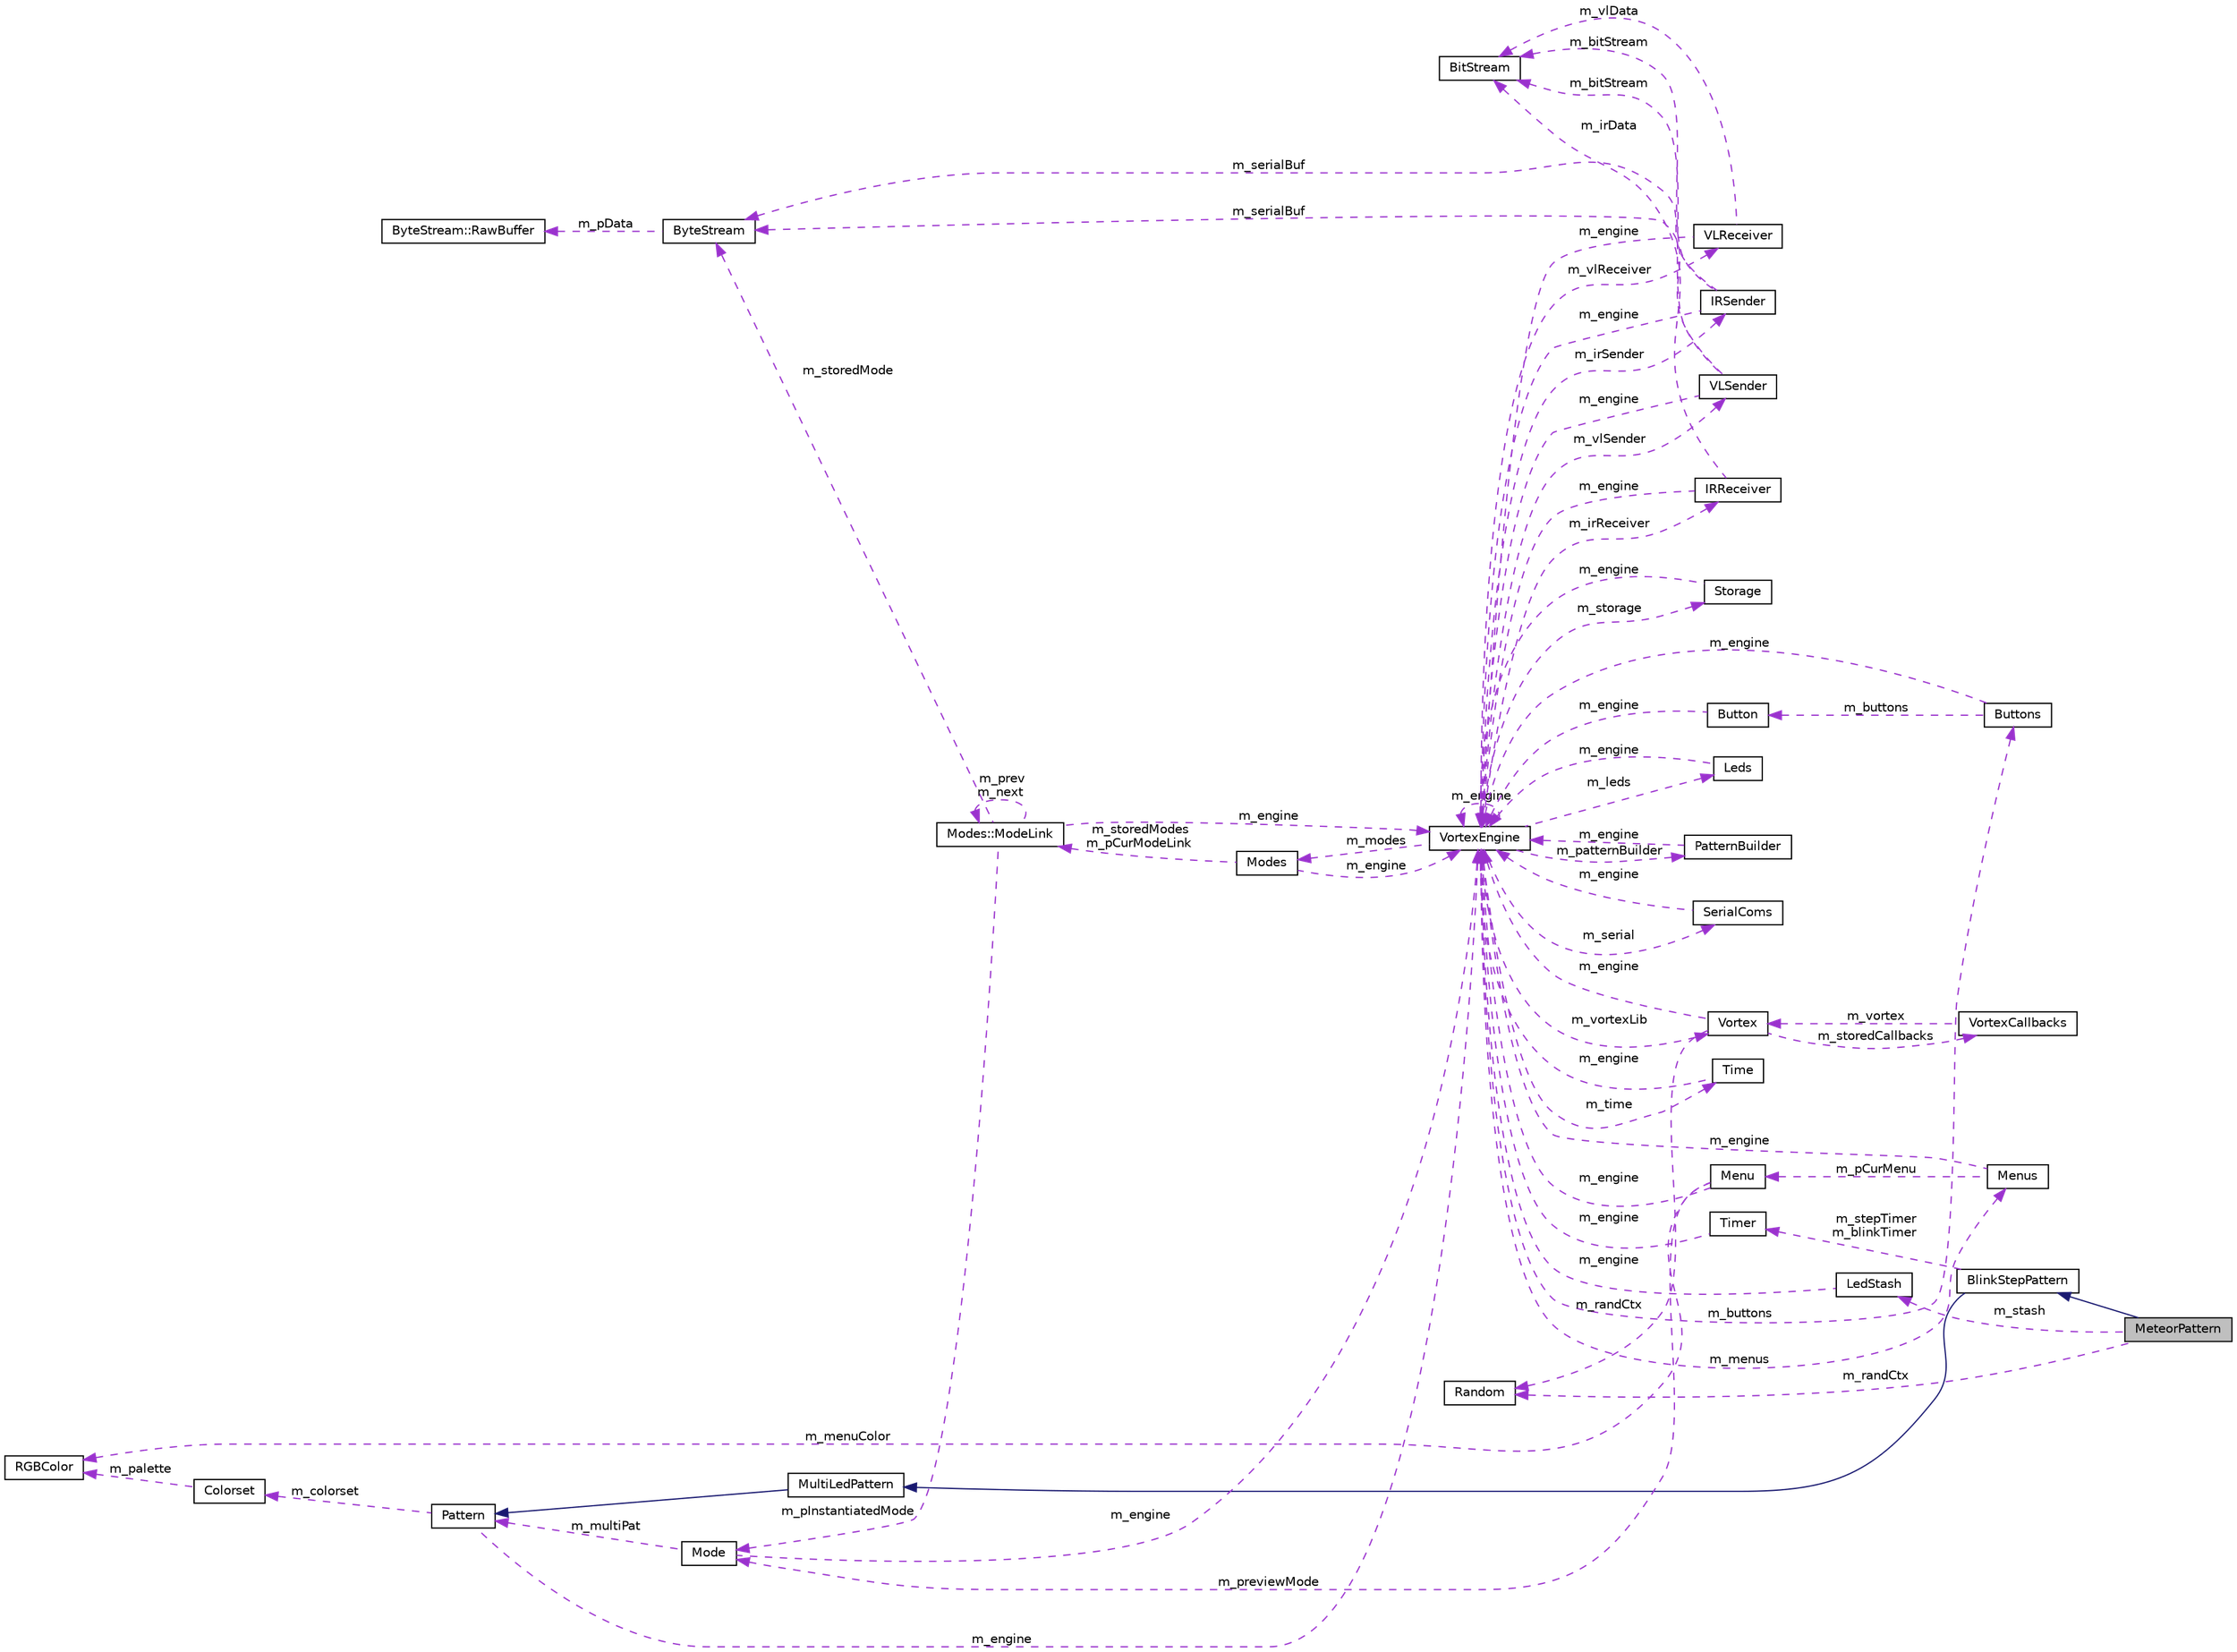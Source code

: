 digraph "MeteorPattern"
{
 // INTERACTIVE_SVG=YES
 // LATEX_PDF_SIZE
  bgcolor="transparent";
  edge [fontname="Helvetica",fontsize="10",labelfontname="Helvetica",labelfontsize="10"];
  node [fontname="Helvetica",fontsize="10",shape=record];
  rankdir="LR";
  Node1 [label="MeteorPattern",height=0.2,width=0.4,color="black", fillcolor="grey75", style="filled", fontcolor="black",tooltip=" "];
  Node2 -> Node1 [dir="back",color="midnightblue",fontsize="10",style="solid",fontname="Helvetica"];
  Node2 [label="BlinkStepPattern",height=0.2,width=0.4,color="black",URL="$classBlinkStepPattern.html",tooltip=" "];
  Node3 -> Node2 [dir="back",color="midnightblue",fontsize="10",style="solid",fontname="Helvetica"];
  Node3 [label="MultiLedPattern",height=0.2,width=0.4,color="black",URL="$classMultiLedPattern.html",tooltip=" "];
  Node4 -> Node3 [dir="back",color="midnightblue",fontsize="10",style="solid",fontname="Helvetica"];
  Node4 [label="Pattern",height=0.2,width=0.4,color="black",URL="$classPattern.html",tooltip=" "];
  Node5 -> Node4 [dir="back",color="darkorchid3",fontsize="10",style="dashed",label=" m_engine" ,fontname="Helvetica"];
  Node5 [label="VortexEngine",height=0.2,width=0.4,color="black",URL="$classVortexEngine.html",tooltip=" "];
  Node6 -> Node5 [dir="back",color="darkorchid3",fontsize="10",style="dashed",label=" m_vlReceiver" ,fontname="Helvetica"];
  Node6 [label="VLReceiver",height=0.2,width=0.4,color="black",URL="$classVLReceiver.html",tooltip=" "];
  Node5 -> Node6 [dir="back",color="darkorchid3",fontsize="10",style="dashed",label=" m_engine" ,fontname="Helvetica"];
  Node7 -> Node6 [dir="back",color="darkorchid3",fontsize="10",style="dashed",label=" m_vlData" ,fontname="Helvetica"];
  Node7 [label="BitStream",height=0.2,width=0.4,color="black",URL="$classBitStream.html",tooltip=" "];
  Node8 -> Node5 [dir="back",color="darkorchid3",fontsize="10",style="dashed",label=" m_storage" ,fontname="Helvetica"];
  Node8 [label="Storage",height=0.2,width=0.4,color="black",URL="$classStorage.html",tooltip=" "];
  Node5 -> Node8 [dir="back",color="darkorchid3",fontsize="10",style="dashed",label=" m_engine" ,fontname="Helvetica"];
  Node9 -> Node5 [dir="back",color="darkorchid3",fontsize="10",style="dashed",label=" m_irSender" ,fontname="Helvetica"];
  Node9 [label="IRSender",height=0.2,width=0.4,color="black",URL="$classIRSender.html",tooltip=" "];
  Node5 -> Node9 [dir="back",color="darkorchid3",fontsize="10",style="dashed",label=" m_engine" ,fontname="Helvetica"];
  Node7 -> Node9 [dir="back",color="darkorchid3",fontsize="10",style="dashed",label=" m_bitStream" ,fontname="Helvetica"];
  Node10 -> Node9 [dir="back",color="darkorchid3",fontsize="10",style="dashed",label=" m_serialBuf" ,fontname="Helvetica"];
  Node10 [label="ByteStream",height=0.2,width=0.4,color="black",URL="$classByteStream.html",tooltip=" "];
  Node11 -> Node10 [dir="back",color="darkorchid3",fontsize="10",style="dashed",label=" m_pData" ,fontname="Helvetica"];
  Node11 [label="ByteStream::RawBuffer",height=0.2,width=0.4,color="black",URL="$structByteStream_1_1RawBuffer.html",tooltip=" "];
  Node5 -> Node5 [dir="back",color="darkorchid3",fontsize="10",style="dashed",label=" m_engine" ,fontname="Helvetica"];
  Node12 -> Node5 [dir="back",color="darkorchid3",fontsize="10",style="dashed",label=" m_buttons" ,fontname="Helvetica"];
  Node12 [label="Buttons",height=0.2,width=0.4,color="black",URL="$classButtons.html",tooltip=" "];
  Node5 -> Node12 [dir="back",color="darkorchid3",fontsize="10",style="dashed",label=" m_engine" ,fontname="Helvetica"];
  Node13 -> Node12 [dir="back",color="darkorchid3",fontsize="10",style="dashed",label=" m_buttons" ,fontname="Helvetica"];
  Node13 [label="Button",height=0.2,width=0.4,color="black",URL="$classButton.html",tooltip=" "];
  Node5 -> Node13 [dir="back",color="darkorchid3",fontsize="10",style="dashed",label=" m_engine" ,fontname="Helvetica"];
  Node14 -> Node5 [dir="back",color="darkorchid3",fontsize="10",style="dashed",label=" m_leds" ,fontname="Helvetica"];
  Node14 [label="Leds",height=0.2,width=0.4,color="black",URL="$classLeds.html",tooltip=" "];
  Node5 -> Node14 [dir="back",color="darkorchid3",fontsize="10",style="dashed",label=" m_engine" ,fontname="Helvetica"];
  Node15 -> Node5 [dir="back",color="darkorchid3",fontsize="10",style="dashed",label=" m_patternBuilder" ,fontname="Helvetica"];
  Node15 [label="PatternBuilder",height=0.2,width=0.4,color="black",URL="$classPatternBuilder.html",tooltip=" "];
  Node5 -> Node15 [dir="back",color="darkorchid3",fontsize="10",style="dashed",label=" m_engine" ,fontname="Helvetica"];
  Node16 -> Node5 [dir="back",color="darkorchid3",fontsize="10",style="dashed",label=" m_vlSender" ,fontname="Helvetica"];
  Node16 [label="VLSender",height=0.2,width=0.4,color="black",URL="$classVLSender.html",tooltip=" "];
  Node5 -> Node16 [dir="back",color="darkorchid3",fontsize="10",style="dashed",label=" m_engine" ,fontname="Helvetica"];
  Node7 -> Node16 [dir="back",color="darkorchid3",fontsize="10",style="dashed",label=" m_bitStream" ,fontname="Helvetica"];
  Node10 -> Node16 [dir="back",color="darkorchid3",fontsize="10",style="dashed",label=" m_serialBuf" ,fontname="Helvetica"];
  Node17 -> Node5 [dir="back",color="darkorchid3",fontsize="10",style="dashed",label=" m_modes" ,fontname="Helvetica"];
  Node17 [label="Modes",height=0.2,width=0.4,color="black",URL="$classModes.html",tooltip=" "];
  Node5 -> Node17 [dir="back",color="darkorchid3",fontsize="10",style="dashed",label=" m_engine" ,fontname="Helvetica"];
  Node18 -> Node17 [dir="back",color="darkorchid3",fontsize="10",style="dashed",label=" m_storedModes\nm_pCurModeLink" ,fontname="Helvetica"];
  Node18 [label="Modes::ModeLink",height=0.2,width=0.4,color="black",URL="$classModes_1_1ModeLink.html",tooltip=" "];
  Node19 -> Node18 [dir="back",color="darkorchid3",fontsize="10",style="dashed",label=" m_pInstantiatedMode" ,fontname="Helvetica"];
  Node19 [label="Mode",height=0.2,width=0.4,color="black",URL="$classMode.html",tooltip=" "];
  Node5 -> Node19 [dir="back",color="darkorchid3",fontsize="10",style="dashed",label=" m_engine" ,fontname="Helvetica"];
  Node4 -> Node19 [dir="back",color="darkorchid3",fontsize="10",style="dashed",label=" m_multiPat" ,fontname="Helvetica"];
  Node5 -> Node18 [dir="back",color="darkorchid3",fontsize="10",style="dashed",label=" m_engine" ,fontname="Helvetica"];
  Node10 -> Node18 [dir="back",color="darkorchid3",fontsize="10",style="dashed",label=" m_storedMode" ,fontname="Helvetica"];
  Node18 -> Node18 [dir="back",color="darkorchid3",fontsize="10",style="dashed",label=" m_prev\nm_next" ,fontname="Helvetica"];
  Node20 -> Node5 [dir="back",color="darkorchid3",fontsize="10",style="dashed",label=" m_serial" ,fontname="Helvetica"];
  Node20 [label="SerialComs",height=0.2,width=0.4,color="black",URL="$classSerialComs.html",tooltip=" "];
  Node5 -> Node20 [dir="back",color="darkorchid3",fontsize="10",style="dashed",label=" m_engine" ,fontname="Helvetica"];
  Node21 -> Node5 [dir="back",color="darkorchid3",fontsize="10",style="dashed",label=" m_vortexLib" ,fontname="Helvetica"];
  Node21 [label="Vortex",height=0.2,width=0.4,color="black",URL="$classVortex.html",tooltip=" "];
  Node22 -> Node21 [dir="back",color="darkorchid3",fontsize="10",style="dashed",label=" m_randCtx" ,fontname="Helvetica"];
  Node22 [label="Random",height=0.2,width=0.4,color="black",URL="$classRandom.html",tooltip=" "];
  Node5 -> Node21 [dir="back",color="darkorchid3",fontsize="10",style="dashed",label=" m_engine" ,fontname="Helvetica"];
  Node23 -> Node21 [dir="back",color="darkorchid3",fontsize="10",style="dashed",label=" m_storedCallbacks" ,fontname="Helvetica"];
  Node23 [label="VortexCallbacks",height=0.2,width=0.4,color="black",URL="$classVortexCallbacks.html",tooltip=" "];
  Node21 -> Node23 [dir="back",color="darkorchid3",fontsize="10",style="dashed",label=" m_vortex" ,fontname="Helvetica"];
  Node24 -> Node5 [dir="back",color="darkorchid3",fontsize="10",style="dashed",label=" m_irReceiver" ,fontname="Helvetica"];
  Node24 [label="IRReceiver",height=0.2,width=0.4,color="black",URL="$classIRReceiver.html",tooltip=" "];
  Node5 -> Node24 [dir="back",color="darkorchid3",fontsize="10",style="dashed",label=" m_engine" ,fontname="Helvetica"];
  Node7 -> Node24 [dir="back",color="darkorchid3",fontsize="10",style="dashed",label=" m_irData" ,fontname="Helvetica"];
  Node25 -> Node5 [dir="back",color="darkorchid3",fontsize="10",style="dashed",label=" m_time" ,fontname="Helvetica"];
  Node25 [label="Time",height=0.2,width=0.4,color="black",URL="$classTime.html",tooltip=" "];
  Node5 -> Node25 [dir="back",color="darkorchid3",fontsize="10",style="dashed",label=" m_engine" ,fontname="Helvetica"];
  Node26 -> Node5 [dir="back",color="darkorchid3",fontsize="10",style="dashed",label=" m_menus" ,fontname="Helvetica"];
  Node26 [label="Menus",height=0.2,width=0.4,color="black",URL="$classMenus.html",tooltip=" "];
  Node5 -> Node26 [dir="back",color="darkorchid3",fontsize="10",style="dashed",label=" m_engine" ,fontname="Helvetica"];
  Node27 -> Node26 [dir="back",color="darkorchid3",fontsize="10",style="dashed",label=" m_pCurMenu" ,fontname="Helvetica"];
  Node27 [label="Menu",height=0.2,width=0.4,color="black",URL="$classMenu.html",tooltip=" "];
  Node19 -> Node27 [dir="back",color="darkorchid3",fontsize="10",style="dashed",label=" m_previewMode" ,fontname="Helvetica"];
  Node28 -> Node27 [dir="back",color="darkorchid3",fontsize="10",style="dashed",label=" m_menuColor" ,fontname="Helvetica"];
  Node28 [label="RGBColor",height=0.2,width=0.4,color="black",URL="$classRGBColor.html",tooltip=" "];
  Node5 -> Node27 [dir="back",color="darkorchid3",fontsize="10",style="dashed",label=" m_engine" ,fontname="Helvetica"];
  Node29 -> Node4 [dir="back",color="darkorchid3",fontsize="10",style="dashed",label=" m_colorset" ,fontname="Helvetica"];
  Node29 [label="Colorset",height=0.2,width=0.4,color="black",URL="$classColorset.html",tooltip=" "];
  Node28 -> Node29 [dir="back",color="darkorchid3",fontsize="10",style="dashed",label=" m_palette" ,fontname="Helvetica"];
  Node30 -> Node2 [dir="back",color="darkorchid3",fontsize="10",style="dashed",label=" m_stepTimer\nm_blinkTimer" ,fontname="Helvetica"];
  Node30 [label="Timer",height=0.2,width=0.4,color="black",URL="$classTimer.html",tooltip=" "];
  Node5 -> Node30 [dir="back",color="darkorchid3",fontsize="10",style="dashed",label=" m_engine" ,fontname="Helvetica"];
  Node22 -> Node1 [dir="back",color="darkorchid3",fontsize="10",style="dashed",label=" m_randCtx" ,fontname="Helvetica"];
  Node31 -> Node1 [dir="back",color="darkorchid3",fontsize="10",style="dashed",label=" m_stash" ,fontname="Helvetica"];
  Node31 [label="LedStash",height=0.2,width=0.4,color="black",URL="$classLedStash.html",tooltip=" "];
  Node5 -> Node31 [dir="back",color="darkorchid3",fontsize="10",style="dashed",label=" m_engine" ,fontname="Helvetica"];
}
